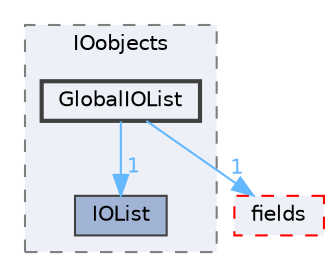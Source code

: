 digraph "src/OpenFOAM/db/IOobjects/GlobalIOList"
{
 // LATEX_PDF_SIZE
  bgcolor="transparent";
  edge [fontname=Helvetica,fontsize=10,labelfontname=Helvetica,labelfontsize=10];
  node [fontname=Helvetica,fontsize=10,shape=box,height=0.2,width=0.4];
  compound=true
  subgraph clusterdir_cc10b28373a5cdb85fcb1ececb22619b {
    graph [ bgcolor="#edf0f7", pencolor="grey50", label="IOobjects", fontname=Helvetica,fontsize=10 style="filled,dashed", URL="dir_cc10b28373a5cdb85fcb1ececb22619b.html",tooltip=""]
  dir_daccf7d61098506097eb5150a9464743 [label="IOList", fillcolor="#a2b4d6", color="grey25", style="filled", URL="dir_daccf7d61098506097eb5150a9464743.html",tooltip=""];
  dir_58fed69a5444be9b90fd9b18109369d1 [label="GlobalIOList", fillcolor="#edf0f7", color="grey25", style="filled,bold", URL="dir_58fed69a5444be9b90fd9b18109369d1.html",tooltip=""];
  }
  dir_962442b8f989d5529fab5e0f0e4ffb74 [label="fields", fillcolor="#edf0f7", color="red", style="filled,dashed", URL="dir_962442b8f989d5529fab5e0f0e4ffb74.html",tooltip=""];
  dir_58fed69a5444be9b90fd9b18109369d1->dir_962442b8f989d5529fab5e0f0e4ffb74 [headlabel="1", labeldistance=1.5 headhref="dir_001654_001335.html" href="dir_001654_001335.html" color="steelblue1" fontcolor="steelblue1"];
  dir_58fed69a5444be9b90fd9b18109369d1->dir_daccf7d61098506097eb5150a9464743 [headlabel="1", labeldistance=1.5 headhref="dir_001654_001960.html" href="dir_001654_001960.html" color="steelblue1" fontcolor="steelblue1"];
}
